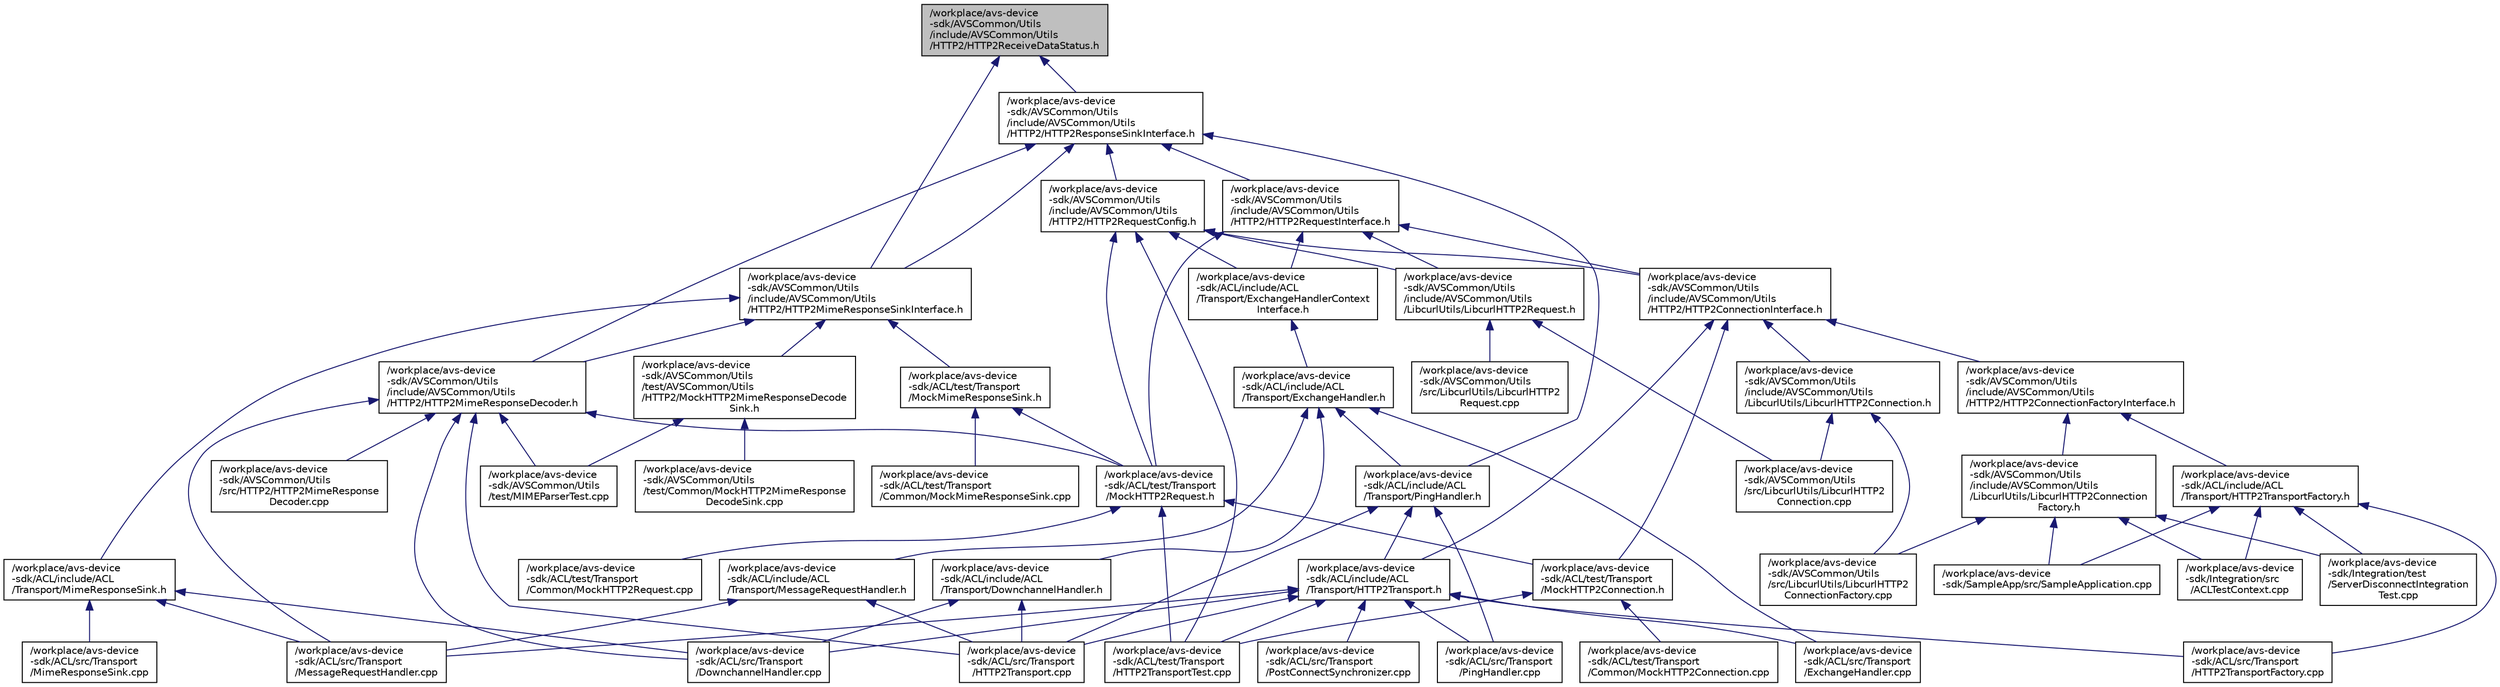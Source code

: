digraph "/workplace/avs-device-sdk/AVSCommon/Utils/include/AVSCommon/Utils/HTTP2/HTTP2ReceiveDataStatus.h"
{
  edge [fontname="Helvetica",fontsize="10",labelfontname="Helvetica",labelfontsize="10"];
  node [fontname="Helvetica",fontsize="10",shape=record];
  Node1 [label="/workplace/avs-device\l-sdk/AVSCommon/Utils\l/include/AVSCommon/Utils\l/HTTP2/HTTP2ReceiveDataStatus.h",height=0.2,width=0.4,color="black", fillcolor="grey75", style="filled", fontcolor="black"];
  Node1 -> Node2 [dir="back",color="midnightblue",fontsize="10",style="solid",fontname="Helvetica"];
  Node2 [label="/workplace/avs-device\l-sdk/AVSCommon/Utils\l/include/AVSCommon/Utils\l/HTTP2/HTTP2MimeResponseSinkInterface.h",height=0.2,width=0.4,color="black", fillcolor="white", style="filled",URL="$_h_t_t_p2_mime_response_sink_interface_8h.html"];
  Node2 -> Node3 [dir="back",color="midnightblue",fontsize="10",style="solid",fontname="Helvetica"];
  Node3 [label="/workplace/avs-device\l-sdk/ACL/include/ACL\l/Transport/MimeResponseSink.h",height=0.2,width=0.4,color="black", fillcolor="white", style="filled",URL="$_mime_response_sink_8h.html"];
  Node3 -> Node4 [dir="back",color="midnightblue",fontsize="10",style="solid",fontname="Helvetica"];
  Node4 [label="/workplace/avs-device\l-sdk/ACL/src/Transport\l/DownchannelHandler.cpp",height=0.2,width=0.4,color="black", fillcolor="white", style="filled",URL="$_downchannel_handler_8cpp.html"];
  Node3 -> Node5 [dir="back",color="midnightblue",fontsize="10",style="solid",fontname="Helvetica"];
  Node5 [label="/workplace/avs-device\l-sdk/ACL/src/Transport\l/MessageRequestHandler.cpp",height=0.2,width=0.4,color="black", fillcolor="white", style="filled",URL="$_message_request_handler_8cpp.html"];
  Node3 -> Node6 [dir="back",color="midnightblue",fontsize="10",style="solid",fontname="Helvetica"];
  Node6 [label="/workplace/avs-device\l-sdk/ACL/src/Transport\l/MimeResponseSink.cpp",height=0.2,width=0.4,color="black", fillcolor="white", style="filled",URL="$_mime_response_sink_8cpp.html"];
  Node2 -> Node7 [dir="back",color="midnightblue",fontsize="10",style="solid",fontname="Helvetica"];
  Node7 [label="/workplace/avs-device\l-sdk/ACL/test/Transport\l/MockMimeResponseSink.h",height=0.2,width=0.4,color="black", fillcolor="white", style="filled",URL="$_mock_mime_response_sink_8h.html"];
  Node7 -> Node8 [dir="back",color="midnightblue",fontsize="10",style="solid",fontname="Helvetica"];
  Node8 [label="/workplace/avs-device\l-sdk/ACL/test/Transport\l/Common/MockMimeResponseSink.cpp",height=0.2,width=0.4,color="black", fillcolor="white", style="filled",URL="$_mock_mime_response_sink_8cpp.html"];
  Node7 -> Node9 [dir="back",color="midnightblue",fontsize="10",style="solid",fontname="Helvetica"];
  Node9 [label="/workplace/avs-device\l-sdk/ACL/test/Transport\l/MockHTTP2Request.h",height=0.2,width=0.4,color="black", fillcolor="white", style="filled",URL="$_mock_h_t_t_p2_request_8h.html"];
  Node9 -> Node10 [dir="back",color="midnightblue",fontsize="10",style="solid",fontname="Helvetica"];
  Node10 [label="/workplace/avs-device\l-sdk/ACL/test/Transport\l/Common/MockHTTP2Request.cpp",height=0.2,width=0.4,color="black", fillcolor="white", style="filled",URL="$_mock_h_t_t_p2_request_8cpp.html"];
  Node9 -> Node11 [dir="back",color="midnightblue",fontsize="10",style="solid",fontname="Helvetica"];
  Node11 [label="/workplace/avs-device\l-sdk/ACL/test/Transport\l/MockHTTP2Connection.h",height=0.2,width=0.4,color="black", fillcolor="white", style="filled",URL="$_mock_h_t_t_p2_connection_8h.html"];
  Node11 -> Node12 [dir="back",color="midnightblue",fontsize="10",style="solid",fontname="Helvetica"];
  Node12 [label="/workplace/avs-device\l-sdk/ACL/test/Transport\l/Common/MockHTTP2Connection.cpp",height=0.2,width=0.4,color="black", fillcolor="white", style="filled",URL="$_mock_h_t_t_p2_connection_8cpp.html"];
  Node11 -> Node13 [dir="back",color="midnightblue",fontsize="10",style="solid",fontname="Helvetica"];
  Node13 [label="/workplace/avs-device\l-sdk/ACL/test/Transport\l/HTTP2TransportTest.cpp",height=0.2,width=0.4,color="black", fillcolor="white", style="filled",URL="$_h_t_t_p2_transport_test_8cpp.html"];
  Node9 -> Node13 [dir="back",color="midnightblue",fontsize="10",style="solid",fontname="Helvetica"];
  Node2 -> Node14 [dir="back",color="midnightblue",fontsize="10",style="solid",fontname="Helvetica"];
  Node14 [label="/workplace/avs-device\l-sdk/AVSCommon/Utils\l/include/AVSCommon/Utils\l/HTTP2/HTTP2MimeResponseDecoder.h",height=0.2,width=0.4,color="black", fillcolor="white", style="filled",URL="$_h_t_t_p2_mime_response_decoder_8h.html"];
  Node14 -> Node4 [dir="back",color="midnightblue",fontsize="10",style="solid",fontname="Helvetica"];
  Node14 -> Node15 [dir="back",color="midnightblue",fontsize="10",style="solid",fontname="Helvetica"];
  Node15 [label="/workplace/avs-device\l-sdk/ACL/src/Transport\l/HTTP2Transport.cpp",height=0.2,width=0.4,color="black", fillcolor="white", style="filled",URL="$_h_t_t_p2_transport_8cpp.html"];
  Node14 -> Node5 [dir="back",color="midnightblue",fontsize="10",style="solid",fontname="Helvetica"];
  Node14 -> Node9 [dir="back",color="midnightblue",fontsize="10",style="solid",fontname="Helvetica"];
  Node14 -> Node16 [dir="back",color="midnightblue",fontsize="10",style="solid",fontname="Helvetica"];
  Node16 [label="/workplace/avs-device\l-sdk/AVSCommon/Utils\l/src/HTTP2/HTTP2MimeResponse\lDecoder.cpp",height=0.2,width=0.4,color="black", fillcolor="white", style="filled",URL="$_h_t_t_p2_mime_response_decoder_8cpp.html"];
  Node14 -> Node17 [dir="back",color="midnightblue",fontsize="10",style="solid",fontname="Helvetica"];
  Node17 [label="/workplace/avs-device\l-sdk/AVSCommon/Utils\l/test/MIMEParserTest.cpp",height=0.2,width=0.4,color="black", fillcolor="white", style="filled",URL="$_m_i_m_e_parser_test_8cpp.html"];
  Node2 -> Node18 [dir="back",color="midnightblue",fontsize="10",style="solid",fontname="Helvetica"];
  Node18 [label="/workplace/avs-device\l-sdk/AVSCommon/Utils\l/test/AVSCommon/Utils\l/HTTP2/MockHTTP2MimeResponseDecode\lSink.h",height=0.2,width=0.4,color="black", fillcolor="white", style="filled",URL="$_mock_h_t_t_p2_mime_response_decode_sink_8h.html"];
  Node18 -> Node19 [dir="back",color="midnightblue",fontsize="10",style="solid",fontname="Helvetica"];
  Node19 [label="/workplace/avs-device\l-sdk/AVSCommon/Utils\l/test/Common/MockHTTP2MimeResponse\lDecodeSink.cpp",height=0.2,width=0.4,color="black", fillcolor="white", style="filled",URL="$_mock_h_t_t_p2_mime_response_decode_sink_8cpp.html"];
  Node18 -> Node17 [dir="back",color="midnightblue",fontsize="10",style="solid",fontname="Helvetica"];
  Node1 -> Node20 [dir="back",color="midnightblue",fontsize="10",style="solid",fontname="Helvetica"];
  Node20 [label="/workplace/avs-device\l-sdk/AVSCommon/Utils\l/include/AVSCommon/Utils\l/HTTP2/HTTP2ResponseSinkInterface.h",height=0.2,width=0.4,color="black", fillcolor="white", style="filled",URL="$_h_t_t_p2_response_sink_interface_8h.html"];
  Node20 -> Node21 [dir="back",color="midnightblue",fontsize="10",style="solid",fontname="Helvetica"];
  Node21 [label="/workplace/avs-device\l-sdk/ACL/include/ACL\l/Transport/PingHandler.h",height=0.2,width=0.4,color="black", fillcolor="white", style="filled",URL="$_ping_handler_8h.html"];
  Node21 -> Node22 [dir="back",color="midnightblue",fontsize="10",style="solid",fontname="Helvetica"];
  Node22 [label="/workplace/avs-device\l-sdk/ACL/include/ACL\l/Transport/HTTP2Transport.h",height=0.2,width=0.4,color="black", fillcolor="white", style="filled",URL="$_h_t_t_p2_transport_8h.html"];
  Node22 -> Node4 [dir="back",color="midnightblue",fontsize="10",style="solid",fontname="Helvetica"];
  Node22 -> Node23 [dir="back",color="midnightblue",fontsize="10",style="solid",fontname="Helvetica"];
  Node23 [label="/workplace/avs-device\l-sdk/ACL/src/Transport\l/ExchangeHandler.cpp",height=0.2,width=0.4,color="black", fillcolor="white", style="filled",URL="$_exchange_handler_8cpp.html"];
  Node22 -> Node15 [dir="back",color="midnightblue",fontsize="10",style="solid",fontname="Helvetica"];
  Node22 -> Node24 [dir="back",color="midnightblue",fontsize="10",style="solid",fontname="Helvetica"];
  Node24 [label="/workplace/avs-device\l-sdk/ACL/src/Transport\l/HTTP2TransportFactory.cpp",height=0.2,width=0.4,color="black", fillcolor="white", style="filled",URL="$_h_t_t_p2_transport_factory_8cpp.html"];
  Node22 -> Node5 [dir="back",color="midnightblue",fontsize="10",style="solid",fontname="Helvetica"];
  Node22 -> Node25 [dir="back",color="midnightblue",fontsize="10",style="solid",fontname="Helvetica"];
  Node25 [label="/workplace/avs-device\l-sdk/ACL/src/Transport\l/PingHandler.cpp",height=0.2,width=0.4,color="black", fillcolor="white", style="filled",URL="$_ping_handler_8cpp.html"];
  Node22 -> Node26 [dir="back",color="midnightblue",fontsize="10",style="solid",fontname="Helvetica"];
  Node26 [label="/workplace/avs-device\l-sdk/ACL/src/Transport\l/PostConnectSynchronizer.cpp",height=0.2,width=0.4,color="black", fillcolor="white", style="filled",URL="$_post_connect_synchronizer_8cpp.html"];
  Node22 -> Node13 [dir="back",color="midnightblue",fontsize="10",style="solid",fontname="Helvetica"];
  Node21 -> Node15 [dir="back",color="midnightblue",fontsize="10",style="solid",fontname="Helvetica"];
  Node21 -> Node25 [dir="back",color="midnightblue",fontsize="10",style="solid",fontname="Helvetica"];
  Node20 -> Node14 [dir="back",color="midnightblue",fontsize="10",style="solid",fontname="Helvetica"];
  Node20 -> Node2 [dir="back",color="midnightblue",fontsize="10",style="solid",fontname="Helvetica"];
  Node20 -> Node27 [dir="back",color="midnightblue",fontsize="10",style="solid",fontname="Helvetica"];
  Node27 [label="/workplace/avs-device\l-sdk/AVSCommon/Utils\l/include/AVSCommon/Utils\l/HTTP2/HTTP2RequestConfig.h",height=0.2,width=0.4,color="black", fillcolor="white", style="filled",URL="$_h_t_t_p2_request_config_8h.html"];
  Node27 -> Node28 [dir="back",color="midnightblue",fontsize="10",style="solid",fontname="Helvetica"];
  Node28 [label="/workplace/avs-device\l-sdk/ACL/include/ACL\l/Transport/ExchangeHandlerContext\lInterface.h",height=0.2,width=0.4,color="black", fillcolor="white", style="filled",URL="$_exchange_handler_context_interface_8h.html"];
  Node28 -> Node29 [dir="back",color="midnightblue",fontsize="10",style="solid",fontname="Helvetica"];
  Node29 [label="/workplace/avs-device\l-sdk/ACL/include/ACL\l/Transport/ExchangeHandler.h",height=0.2,width=0.4,color="black", fillcolor="white", style="filled",URL="$_exchange_handler_8h.html"];
  Node29 -> Node30 [dir="back",color="midnightblue",fontsize="10",style="solid",fontname="Helvetica"];
  Node30 [label="/workplace/avs-device\l-sdk/ACL/include/ACL\l/Transport/DownchannelHandler.h",height=0.2,width=0.4,color="black", fillcolor="white", style="filled",URL="$_downchannel_handler_8h.html"];
  Node30 -> Node4 [dir="back",color="midnightblue",fontsize="10",style="solid",fontname="Helvetica"];
  Node30 -> Node15 [dir="back",color="midnightblue",fontsize="10",style="solid",fontname="Helvetica"];
  Node29 -> Node31 [dir="back",color="midnightblue",fontsize="10",style="solid",fontname="Helvetica"];
  Node31 [label="/workplace/avs-device\l-sdk/ACL/include/ACL\l/Transport/MessageRequestHandler.h",height=0.2,width=0.4,color="black", fillcolor="white", style="filled",URL="$_message_request_handler_8h.html"];
  Node31 -> Node15 [dir="back",color="midnightblue",fontsize="10",style="solid",fontname="Helvetica"];
  Node31 -> Node5 [dir="back",color="midnightblue",fontsize="10",style="solid",fontname="Helvetica"];
  Node29 -> Node21 [dir="back",color="midnightblue",fontsize="10",style="solid",fontname="Helvetica"];
  Node29 -> Node23 [dir="back",color="midnightblue",fontsize="10",style="solid",fontname="Helvetica"];
  Node27 -> Node13 [dir="back",color="midnightblue",fontsize="10",style="solid",fontname="Helvetica"];
  Node27 -> Node9 [dir="back",color="midnightblue",fontsize="10",style="solid",fontname="Helvetica"];
  Node27 -> Node32 [dir="back",color="midnightblue",fontsize="10",style="solid",fontname="Helvetica"];
  Node32 [label="/workplace/avs-device\l-sdk/AVSCommon/Utils\l/include/AVSCommon/Utils\l/HTTP2/HTTP2ConnectionInterface.h",height=0.2,width=0.4,color="black", fillcolor="white", style="filled",URL="$_h_t_t_p2_connection_interface_8h.html"];
  Node32 -> Node22 [dir="back",color="midnightblue",fontsize="10",style="solid",fontname="Helvetica"];
  Node32 -> Node11 [dir="back",color="midnightblue",fontsize="10",style="solid",fontname="Helvetica"];
  Node32 -> Node33 [dir="back",color="midnightblue",fontsize="10",style="solid",fontname="Helvetica"];
  Node33 [label="/workplace/avs-device\l-sdk/AVSCommon/Utils\l/include/AVSCommon/Utils\l/HTTP2/HTTP2ConnectionFactoryInterface.h",height=0.2,width=0.4,color="black", fillcolor="white", style="filled",URL="$_h_t_t_p2_connection_factory_interface_8h.html"];
  Node33 -> Node34 [dir="back",color="midnightblue",fontsize="10",style="solid",fontname="Helvetica"];
  Node34 [label="/workplace/avs-device\l-sdk/ACL/include/ACL\l/Transport/HTTP2TransportFactory.h",height=0.2,width=0.4,color="black", fillcolor="white", style="filled",URL="$_h_t_t_p2_transport_factory_8h.html"];
  Node34 -> Node24 [dir="back",color="midnightblue",fontsize="10",style="solid",fontname="Helvetica"];
  Node34 -> Node35 [dir="back",color="midnightblue",fontsize="10",style="solid",fontname="Helvetica"];
  Node35 [label="/workplace/avs-device\l-sdk/Integration/src\l/ACLTestContext.cpp",height=0.2,width=0.4,color="black", fillcolor="white", style="filled",URL="$_a_c_l_test_context_8cpp.html"];
  Node34 -> Node36 [dir="back",color="midnightblue",fontsize="10",style="solid",fontname="Helvetica"];
  Node36 [label="/workplace/avs-device\l-sdk/Integration/test\l/ServerDisconnectIntegration\lTest.cpp",height=0.2,width=0.4,color="black", fillcolor="white", style="filled",URL="$_server_disconnect_integration_test_8cpp.html"];
  Node34 -> Node37 [dir="back",color="midnightblue",fontsize="10",style="solid",fontname="Helvetica"];
  Node37 [label="/workplace/avs-device\l-sdk/SampleApp/src/SampleApplication.cpp",height=0.2,width=0.4,color="black", fillcolor="white", style="filled",URL="$_sample_application_8cpp.html"];
  Node33 -> Node38 [dir="back",color="midnightblue",fontsize="10",style="solid",fontname="Helvetica"];
  Node38 [label="/workplace/avs-device\l-sdk/AVSCommon/Utils\l/include/AVSCommon/Utils\l/LibcurlUtils/LibcurlHTTP2Connection\lFactory.h",height=0.2,width=0.4,color="black", fillcolor="white", style="filled",URL="$_libcurl_h_t_t_p2_connection_factory_8h.html"];
  Node38 -> Node39 [dir="back",color="midnightblue",fontsize="10",style="solid",fontname="Helvetica"];
  Node39 [label="/workplace/avs-device\l-sdk/AVSCommon/Utils\l/src/LibcurlUtils/LibcurlHTTP2\lConnectionFactory.cpp",height=0.2,width=0.4,color="black", fillcolor="white", style="filled",URL="$_libcurl_h_t_t_p2_connection_factory_8cpp.html"];
  Node38 -> Node35 [dir="back",color="midnightblue",fontsize="10",style="solid",fontname="Helvetica"];
  Node38 -> Node36 [dir="back",color="midnightblue",fontsize="10",style="solid",fontname="Helvetica"];
  Node38 -> Node37 [dir="back",color="midnightblue",fontsize="10",style="solid",fontname="Helvetica"];
  Node32 -> Node40 [dir="back",color="midnightblue",fontsize="10",style="solid",fontname="Helvetica"];
  Node40 [label="/workplace/avs-device\l-sdk/AVSCommon/Utils\l/include/AVSCommon/Utils\l/LibcurlUtils/LibcurlHTTP2Connection.h",height=0.2,width=0.4,color="black", fillcolor="white", style="filled",URL="$_libcurl_h_t_t_p2_connection_8h.html"];
  Node40 -> Node41 [dir="back",color="midnightblue",fontsize="10",style="solid",fontname="Helvetica"];
  Node41 [label="/workplace/avs-device\l-sdk/AVSCommon/Utils\l/src/LibcurlUtils/LibcurlHTTP2\lConnection.cpp",height=0.2,width=0.4,color="black", fillcolor="white", style="filled",URL="$_libcurl_h_t_t_p2_connection_8cpp.html"];
  Node40 -> Node39 [dir="back",color="midnightblue",fontsize="10",style="solid",fontname="Helvetica"];
  Node27 -> Node42 [dir="back",color="midnightblue",fontsize="10",style="solid",fontname="Helvetica"];
  Node42 [label="/workplace/avs-device\l-sdk/AVSCommon/Utils\l/include/AVSCommon/Utils\l/LibcurlUtils/LibcurlHTTP2Request.h",height=0.2,width=0.4,color="black", fillcolor="white", style="filled",URL="$_libcurl_h_t_t_p2_request_8h.html"];
  Node42 -> Node41 [dir="back",color="midnightblue",fontsize="10",style="solid",fontname="Helvetica"];
  Node42 -> Node43 [dir="back",color="midnightblue",fontsize="10",style="solid",fontname="Helvetica"];
  Node43 [label="/workplace/avs-device\l-sdk/AVSCommon/Utils\l/src/LibcurlUtils/LibcurlHTTP2\lRequest.cpp",height=0.2,width=0.4,color="black", fillcolor="white", style="filled",URL="$_libcurl_h_t_t_p2_request_8cpp.html"];
  Node20 -> Node44 [dir="back",color="midnightblue",fontsize="10",style="solid",fontname="Helvetica"];
  Node44 [label="/workplace/avs-device\l-sdk/AVSCommon/Utils\l/include/AVSCommon/Utils\l/HTTP2/HTTP2RequestInterface.h",height=0.2,width=0.4,color="black", fillcolor="white", style="filled",URL="$_h_t_t_p2_request_interface_8h.html"];
  Node44 -> Node28 [dir="back",color="midnightblue",fontsize="10",style="solid",fontname="Helvetica"];
  Node44 -> Node9 [dir="back",color="midnightblue",fontsize="10",style="solid",fontname="Helvetica"];
  Node44 -> Node32 [dir="back",color="midnightblue",fontsize="10",style="solid",fontname="Helvetica"];
  Node44 -> Node42 [dir="back",color="midnightblue",fontsize="10",style="solid",fontname="Helvetica"];
}
